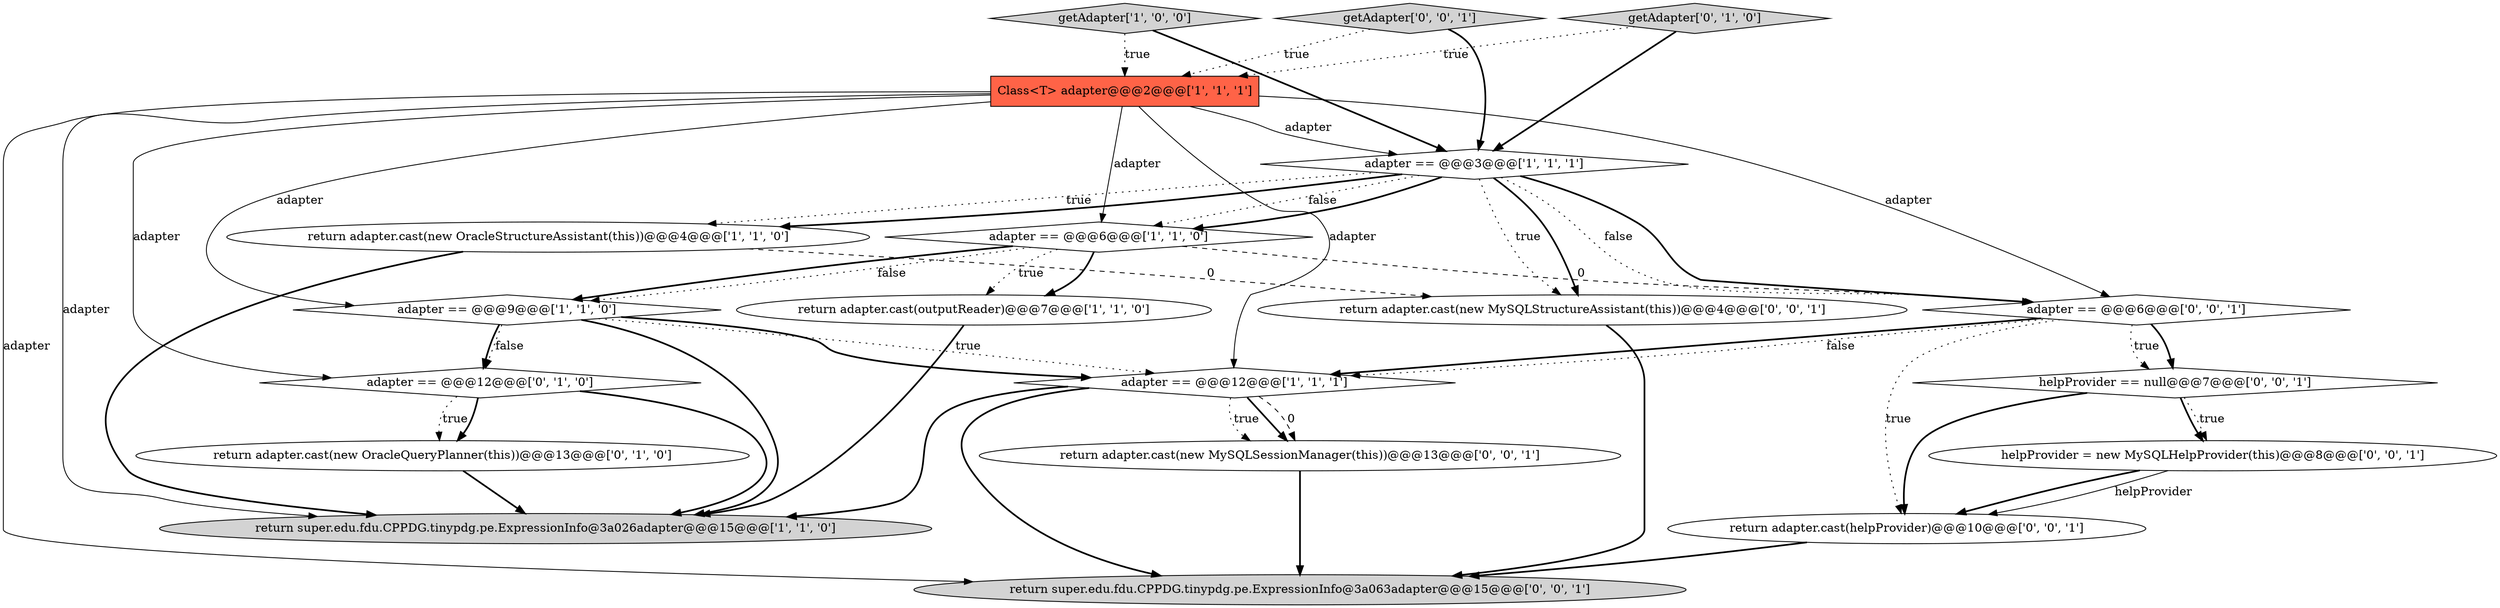 digraph {
17 [style = filled, label = "return adapter.cast(new MySQLSessionManager(this))@@@13@@@['0', '0', '1']", fillcolor = white, shape = ellipse image = "AAA0AAABBB3BBB"];
2 [style = filled, label = "return adapter.cast(outputReader)@@@7@@@['1', '1', '0']", fillcolor = white, shape = ellipse image = "AAA0AAABBB1BBB"];
14 [style = filled, label = "helpProvider == null@@@7@@@['0', '0', '1']", fillcolor = white, shape = diamond image = "AAA0AAABBB3BBB"];
16 [style = filled, label = "return adapter.cast(helpProvider)@@@10@@@['0', '0', '1']", fillcolor = white, shape = ellipse image = "AAA0AAABBB3BBB"];
3 [style = filled, label = "getAdapter['1', '0', '0']", fillcolor = lightgray, shape = diamond image = "AAA0AAABBB1BBB"];
5 [style = filled, label = "adapter == @@@6@@@['1', '1', '0']", fillcolor = white, shape = diamond image = "AAA0AAABBB1BBB"];
19 [style = filled, label = "return adapter.cast(new MySQLStructureAssistant(this))@@@4@@@['0', '0', '1']", fillcolor = white, shape = ellipse image = "AAA0AAABBB3BBB"];
8 [style = filled, label = "adapter == @@@9@@@['1', '1', '0']", fillcolor = white, shape = diamond image = "AAA0AAABBB1BBB"];
1 [style = filled, label = "adapter == @@@3@@@['1', '1', '1']", fillcolor = white, shape = diamond image = "AAA0AAABBB1BBB"];
10 [style = filled, label = "return adapter.cast(new OracleQueryPlanner(this))@@@13@@@['0', '1', '0']", fillcolor = white, shape = ellipse image = "AAA1AAABBB2BBB"];
15 [style = filled, label = "getAdapter['0', '0', '1']", fillcolor = lightgray, shape = diamond image = "AAA0AAABBB3BBB"];
11 [style = filled, label = "adapter == @@@12@@@['0', '1', '0']", fillcolor = white, shape = diamond image = "AAA1AAABBB2BBB"];
13 [style = filled, label = "adapter == @@@6@@@['0', '0', '1']", fillcolor = white, shape = diamond image = "AAA0AAABBB3BBB"];
0 [style = filled, label = "return adapter.cast(new OracleStructureAssistant(this))@@@4@@@['1', '1', '0']", fillcolor = white, shape = ellipse image = "AAA0AAABBB1BBB"];
9 [style = filled, label = "getAdapter['0', '1', '0']", fillcolor = lightgray, shape = diamond image = "AAA0AAABBB2BBB"];
6 [style = filled, label = "adapter == @@@12@@@['1', '1', '1']", fillcolor = white, shape = diamond image = "AAA0AAABBB1BBB"];
7 [style = filled, label = "return super.edu.fdu.CPPDG.tinypdg.pe.ExpressionInfo@3a026adapter@@@15@@@['1', '1', '0']", fillcolor = lightgray, shape = ellipse image = "AAA0AAABBB1BBB"];
4 [style = filled, label = "Class<T> adapter@@@2@@@['1', '1', '1']", fillcolor = tomato, shape = box image = "AAA0AAABBB1BBB"];
18 [style = filled, label = "return super.edu.fdu.CPPDG.tinypdg.pe.ExpressionInfo@3a063adapter@@@15@@@['0', '0', '1']", fillcolor = lightgray, shape = ellipse image = "AAA0AAABBB3BBB"];
12 [style = filled, label = "helpProvider = new MySQLHelpProvider(this)@@@8@@@['0', '0', '1']", fillcolor = white, shape = ellipse image = "AAA0AAABBB3BBB"];
5->2 [style = bold, label=""];
0->19 [style = dashed, label="0"];
6->18 [style = bold, label=""];
5->13 [style = dashed, label="0"];
8->11 [style = dotted, label="false"];
5->8 [style = bold, label=""];
15->1 [style = bold, label=""];
4->1 [style = solid, label="adapter"];
12->16 [style = solid, label="helpProvider"];
11->10 [style = dotted, label="true"];
14->16 [style = bold, label=""];
4->5 [style = solid, label="adapter"];
1->0 [style = dotted, label="true"];
2->7 [style = bold, label=""];
0->7 [style = bold, label=""];
16->18 [style = bold, label=""];
1->13 [style = dotted, label="false"];
4->7 [style = solid, label="adapter"];
4->11 [style = solid, label="adapter"];
8->6 [style = dotted, label="true"];
13->6 [style = bold, label=""];
13->6 [style = dotted, label="false"];
13->16 [style = dotted, label="true"];
14->12 [style = bold, label=""];
6->17 [style = bold, label=""];
6->17 [style = dashed, label="0"];
8->6 [style = bold, label=""];
14->12 [style = dotted, label="true"];
6->17 [style = dotted, label="true"];
15->4 [style = dotted, label="true"];
3->1 [style = bold, label=""];
4->6 [style = solid, label="adapter"];
11->7 [style = bold, label=""];
12->16 [style = bold, label=""];
4->8 [style = solid, label="adapter"];
8->11 [style = bold, label=""];
10->7 [style = bold, label=""];
11->10 [style = bold, label=""];
3->4 [style = dotted, label="true"];
4->13 [style = solid, label="adapter"];
1->5 [style = dotted, label="false"];
9->4 [style = dotted, label="true"];
4->18 [style = solid, label="adapter"];
1->19 [style = dotted, label="true"];
1->19 [style = bold, label=""];
8->7 [style = bold, label=""];
1->13 [style = bold, label=""];
6->7 [style = bold, label=""];
13->14 [style = bold, label=""];
13->14 [style = dotted, label="true"];
9->1 [style = bold, label=""];
5->8 [style = dotted, label="false"];
19->18 [style = bold, label=""];
5->2 [style = dotted, label="true"];
1->0 [style = bold, label=""];
1->5 [style = bold, label=""];
17->18 [style = bold, label=""];
}
